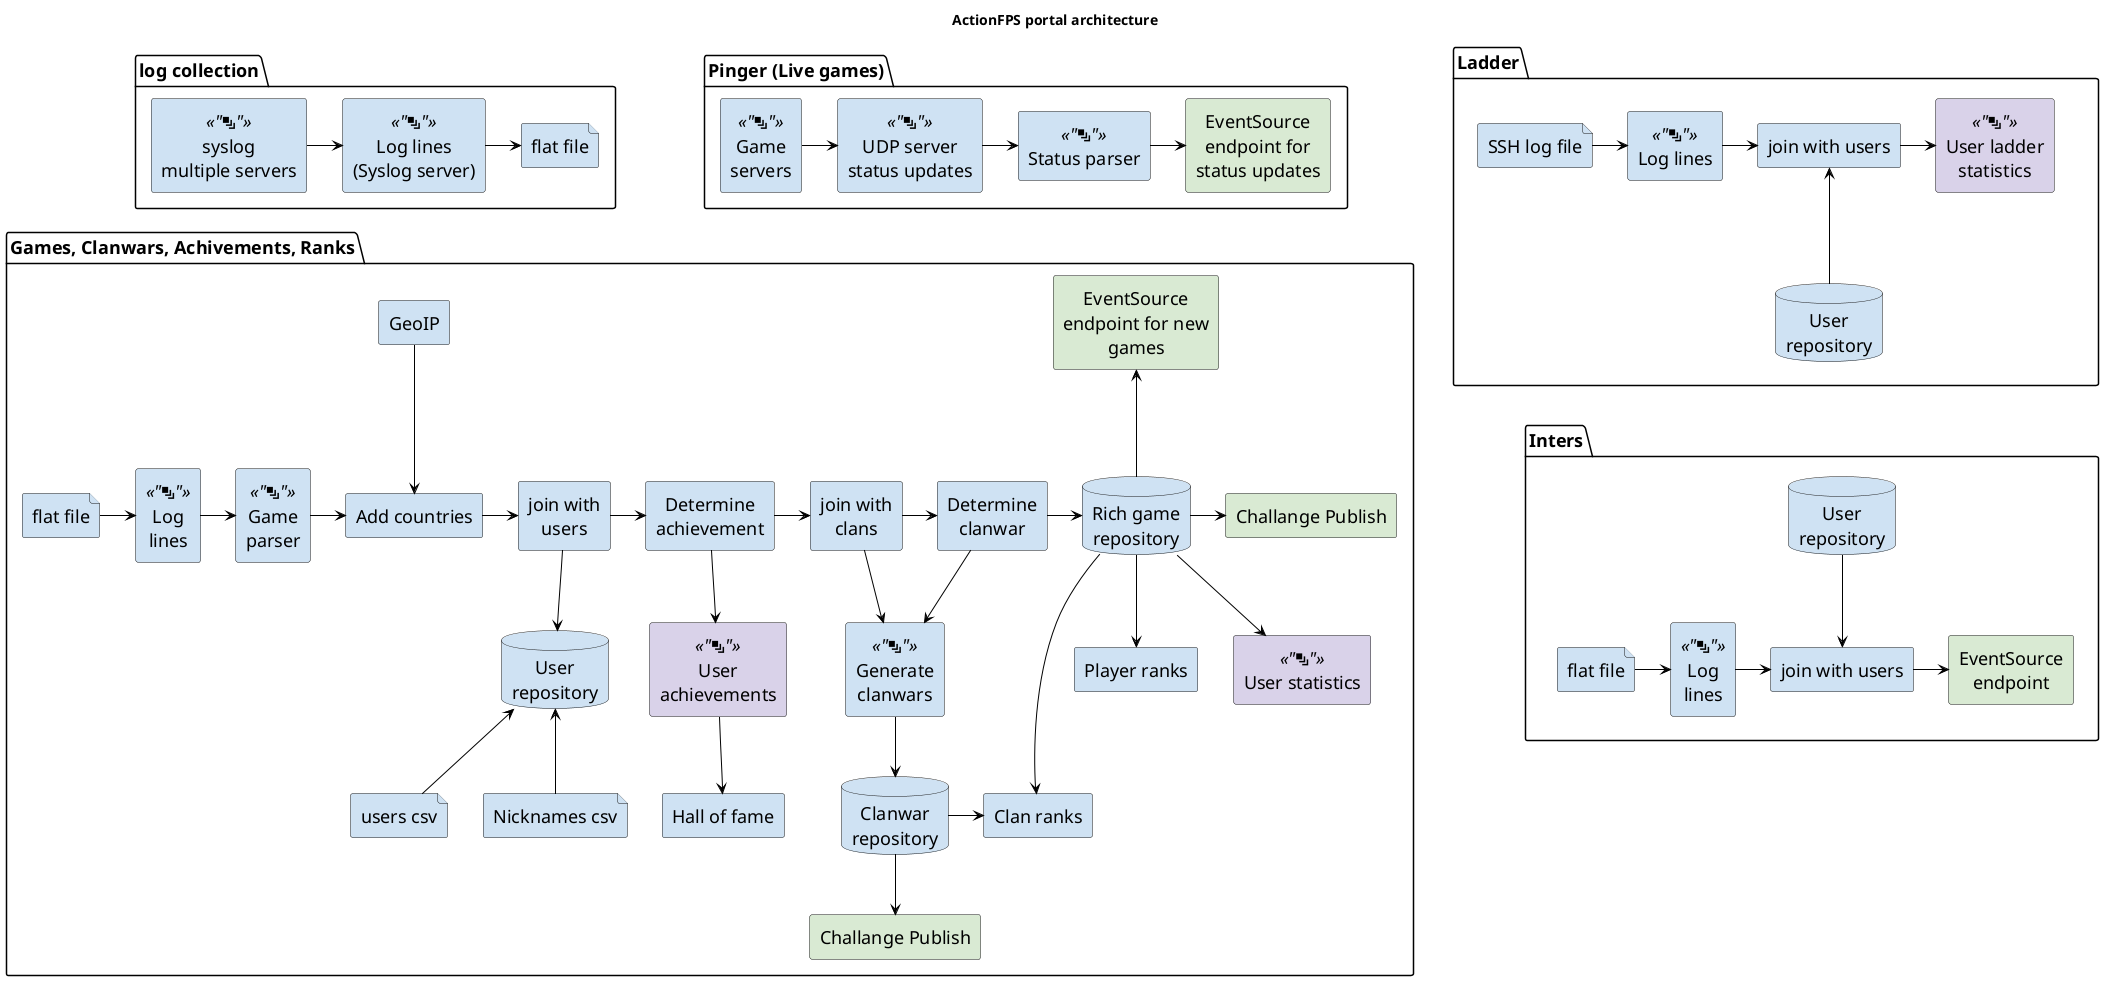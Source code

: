 @startuml
skinparam DefaultTextAlignment center
skinparam arrowColor #000000
skinparam rectangleBackgroundColor #CFE2F3
skinparam fileBackgroundColor #CFE2F3
skinparam databaseBackgroundColor #CFE2F3
skinparam defaultFontSize 18

title ActionFPS portal architecture

package "log collection" as log {
    rectangle "syslog\nmultiple servers" <<"<&layers>">> as syslog
    rectangle "Log lines\n(Syslog server)" <<"<&layers>">> as loglines
    file "flat file" as flatfile1

        syslog -> loglines
        loglines -> flatfile1
}

package "Pinger (Live games)" as pinger {
    rectangle "Game\nservers" <<"<&layers>">> as gameServers
    rectangle "UDP server\nstatus updates" <<"<&layers>">> as udpServer
    rectangle "Status parser" <<"<&layers>">> as statusParser
    rectangle "EventSource\nendpoint for\nstatus updates" as eventSourceEndpoint2 #D9EAD3

        gameServers -> udpServer
        udpServer -> statusParser
        statusParser -> eventSourceEndpoint2
}

package "Games, Clanwars, Achivements, Ranks" as big {

    file "flat file" as flatFile2
    rectangle "Log\nlines" <<"<&layers>">> as logLines2
    rectangle "Game\nparser" <<"<&layers>">> as gameParser
    rectangle "Add countries" as addCountries
    rectangle "join with\nusers" as joinWithUsers
    rectangle "Determine\nachievement" as determineAchievement
    rectangle "join with\nclans" as joinWithClans
    rectangle "Determine\nclanwar" as determineClanwar
    database "Rich game\nrepository" as richGameRepository


        flatFile2 -> logLines2
        logLines2 -> gameParser
        gameParser -> addCountries
        addCountries -> joinWithUsers
        joinWithUsers -> determineAchievement
        determineAchievement -> joinWithClans
        joinWithClans -> determineClanwar
        determineClanwar -> richGameRepository

    rectangle "GeoIP" as geoIp

    loglines -[hidden]-> geoIp

        geoIp --> addCountries

    database "User\nrepository" as userRepository
    file "users csv" as users.csv
    file "Nicknames csv" as nicknames.csv

        joinWithUsers --> userRepository
        userRepository <-- users.csv
        userRepository <-- nicknames.csv

    rectangle "User\nachievements" <<"<&layers>">> as userAchievements #D9D2E9
    rectangle "Hall of fame" as hallOfFame

    determineAchievement --> userAchievements
    userAchievements --> hallOfFame

    rectangle "Generate\nclanwars" <<"<&layers>">> as generateClanwars
    database "Clanwar\nrepository" as clanwarRepository
    rectangle "Clan ranks" as clanRanks
    rectangle "Challange Publish" as challangePublish #D9EAD3
    rectangle "Player ranks" as playerRanks
    rectangle "User statistics" <<"<&layers>">> as userStatistics #D9D2E9
    rectangle "Challange Publish" as challangePublish2 #D9EAD3
    rectangle "EventSource\nendpoint for new\ngames" as eventSourceEndpoint #D9EAD3


        joinWithClans --> generateClanwars
        determineClanwar --> generateClanwars
        generateClanwars --> clanwarRepository
        clanwarRepository -> clanRanks
        clanwarRepository --> challangePublish
        richGameRepository --> clanRanks
        richGameRepository --> playerRanks
        richGameRepository --> userStatistics
        richGameRepository -> challangePublish2
        eventSourceEndpoint <-- richGameRepository
}

skinparam DefaultTextAlignment center
skinparam arrowColor #000000
skinparam rectangleBackgroundColor #CFE2F3
skinparam fileBackgroundColor #CFE2F3
skinparam databaseBackgroundColor #CFE2F3
skinparam defaultFontSize 18

together {

package "Ladder" as ladder {
    file "SSH log file" as sshLogFile
    rectangle "Log lines" <<"<&layers>">> as logLines3
    rectangle "join with users" as joinWithUsers2
    rectangle "User ladder\nstatistics" <<"<&layers>">> as userLadderStatistics #D9D2E9
    database "User\nrepository"  as userRepository2

        sshLogFile -> logLines3
        logLines3 -> joinWithUsers2
        joinWithUsers2 -> userLadderStatistics
        joinWithUsers2 <-- userRepository2
}

package "Inters" as inters {
    database "User\nrepository" as userRepository3
    file "flat file" as flatFile3
    rectangle "Log\nlines" <<"<&layers>">> as logLines4
    rectangle "join with users" as joinWithUsers3
    rectangle "EventSource\nendpoint" as eventSourceEndpoint3 #D9EAD3

        userRepository3 --> joinWithUsers3
        flatFile3 -> logLines4
        logLines4 -> joinWithUsers3
        joinWithUsers3 -> eventSourceEndpoint3
}

ladder -[hidden]-- inters
}

@enduml
